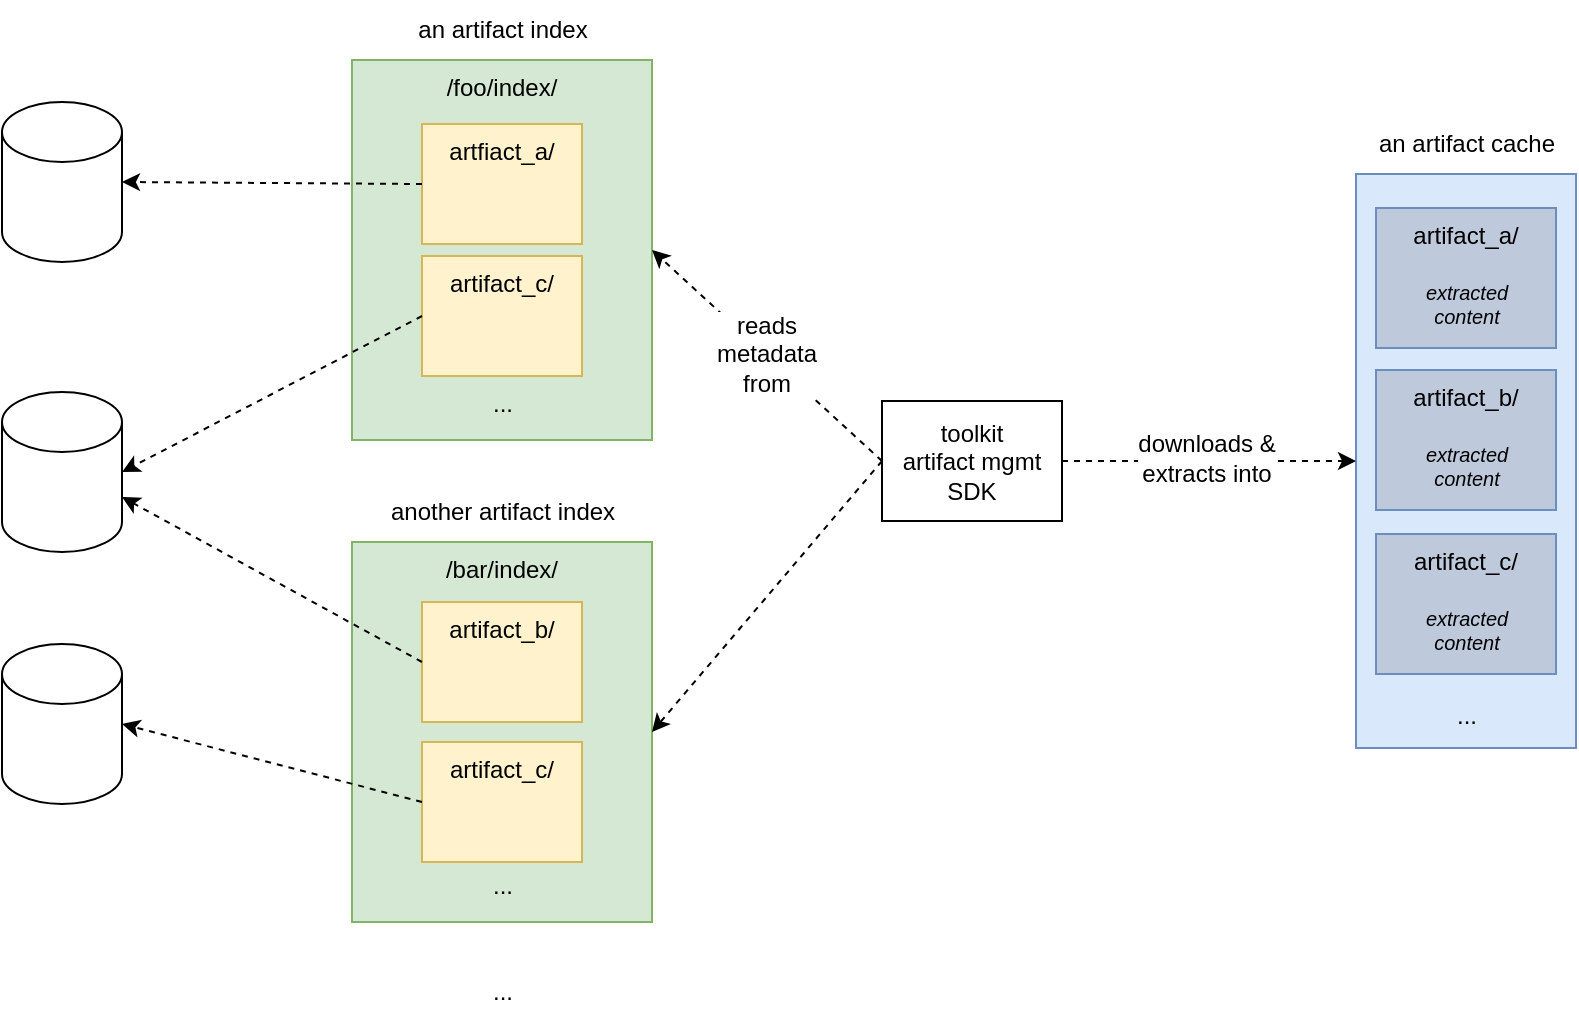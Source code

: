 <mxfile version="20.3.0" type="device"><diagram id="uD-RMPnPRatl6ZgYXZys" name="Page-1"><mxGraphModel dx="1425" dy="836" grid="1" gridSize="10" guides="1" tooltips="1" connect="1" arrows="1" fold="1" page="1" pageScale="1" pageWidth="1169" pageHeight="827" math="0" shadow="0"><root><mxCell id="0"/><mxCell id="1" parent="0"/><mxCell id="qRJux6UX2ljU27FtxMui-1" value="/foo/index/" style="rounded=0;whiteSpace=wrap;html=1;verticalAlign=top;align=center;labelBackgroundColor=none;fillColor=#d5e8d4;strokeColor=#82b366;" parent="1" vertex="1"><mxGeometry x="235" y="70" width="150" height="190" as="geometry"/></mxCell><mxCell id="qRJux6UX2ljU27FtxMui-2" value="artfiact_a/" style="rounded=0;whiteSpace=wrap;html=1;verticalAlign=top;align=center;fillColor=#fff2cc;strokeColor=#d6b656;" parent="1" vertex="1"><mxGeometry x="270" y="102" width="80" height="60" as="geometry"/></mxCell><mxCell id="qRJux6UX2ljU27FtxMui-3" value="artifact_c/" style="rounded=0;whiteSpace=wrap;html=1;verticalAlign=top;align=center;fillColor=#fff2cc;strokeColor=#d6b656;" parent="1" vertex="1"><mxGeometry x="270" y="168" width="80" height="60" as="geometry"/></mxCell><mxCell id="qRJux6UX2ljU27FtxMui-9" value="..." style="text;html=1;align=center;verticalAlign=middle;resizable=0;points=[];autosize=1;strokeColor=none;fillColor=none;" parent="1" vertex="1"><mxGeometry x="295" y="521" width="30" height="30" as="geometry"/></mxCell><mxCell id="qRJux6UX2ljU27FtxMui-10" value="/bar/index/" style="rounded=0;whiteSpace=wrap;verticalAlign=top;align=center;fillColor=#d5e8d4;strokeColor=#82b366;" parent="1" vertex="1"><mxGeometry x="235" y="311" width="150" height="190" as="geometry"/></mxCell><mxCell id="qRJux6UX2ljU27FtxMui-11" value="artifact_b/" style="rounded=0;whiteSpace=wrap;verticalAlign=top;align=center;fillColor=#fff2cc;strokeColor=#d6b656;" parent="1" vertex="1"><mxGeometry x="270" y="341" width="80" height="60" as="geometry"/></mxCell><mxCell id="qRJux6UX2ljU27FtxMui-12" value="artifact_c/" style="rounded=0;whiteSpace=wrap;verticalAlign=top;align=center;fillColor=#fff2cc;strokeColor=#d6b656;" parent="1" vertex="1"><mxGeometry x="270" y="411" width="80" height="60" as="geometry"/></mxCell><mxCell id="qRJux6UX2ljU27FtxMui-14" value="an artifact index" style="text;html=1;align=center;verticalAlign=middle;resizable=0;points=[];autosize=1;strokeColor=none;fillColor=none;" parent="1" vertex="1"><mxGeometry x="255" y="40" width="110" height="30" as="geometry"/></mxCell><mxCell id="qRJux6UX2ljU27FtxMui-16" value="toolkit&lt;br&gt;artifact mgmt&lt;br&gt;SDK" style="rounded=0;whiteSpace=wrap;html=1;" parent="1" vertex="1"><mxGeometry x="500" y="240.5" width="90" height="60" as="geometry"/></mxCell><mxCell id="qRJux6UX2ljU27FtxMui-17" value="" style="endArrow=classic;html=1;rounded=0;exitX=0;exitY=0.5;exitDx=0;exitDy=0;dashed=1;entryX=1;entryY=0.5;entryDx=0;entryDy=0;" parent="1" source="qRJux6UX2ljU27FtxMui-16" target="qRJux6UX2ljU27FtxMui-1" edge="1"><mxGeometry width="50" height="50" relative="1" as="geometry"><mxPoint x="355" y="380" as="sourcePoint"/><mxPoint x="430" y="226" as="targetPoint"/></mxGeometry></mxCell><mxCell id="qRJux6UX2ljU27FtxMui-63" value="reads&lt;br&gt;metadata&lt;br&gt;from&lt;br&gt;" style="edgeLabel;html=1;align=center;verticalAlign=middle;resizable=0;points=[];fontSize=12;fontColor=#000000;" parent="qRJux6UX2ljU27FtxMui-17" vertex="1" connectable="0"><mxGeometry x="0.02" relative="1" as="geometry"><mxPoint as="offset"/></mxGeometry></mxCell><mxCell id="qRJux6UX2ljU27FtxMui-18" value="" style="endArrow=classic;html=1;rounded=0;entryX=1;entryY=0.5;entryDx=0;entryDy=0;exitX=0;exitY=0.5;exitDx=0;exitDy=0;dashed=1;" parent="1" source="qRJux6UX2ljU27FtxMui-16" target="qRJux6UX2ljU27FtxMui-10" edge="1"><mxGeometry width="50" height="50" relative="1" as="geometry"><mxPoint x="545" y="150" as="sourcePoint"/><mxPoint x="490" y="340" as="targetPoint"/></mxGeometry></mxCell><mxCell id="qRJux6UX2ljU27FtxMui-21" value="" style="shape=cylinder3;whiteSpace=wrap;html=1;boundedLbl=1;backgroundOutline=1;size=15;" parent="1" vertex="1"><mxGeometry x="60" y="91" width="60" height="80" as="geometry"/></mxCell><mxCell id="qRJux6UX2ljU27FtxMui-22" value="" style="endArrow=classic;html=1;rounded=0;dashed=1;exitX=0;exitY=0.5;exitDx=0;exitDy=0;entryX=1;entryY=0.5;entryDx=0;entryDy=0;entryPerimeter=0;" parent="1" source="qRJux6UX2ljU27FtxMui-2" target="qRJux6UX2ljU27FtxMui-21" edge="1"><mxGeometry width="50" height="50" relative="1" as="geometry"><mxPoint x="200" y="372" as="sourcePoint"/><mxPoint x="240" y="322" as="targetPoint"/></mxGeometry></mxCell><mxCell id="qRJux6UX2ljU27FtxMui-23" value="" style="shape=cylinder3;whiteSpace=wrap;html=1;boundedLbl=1;backgroundOutline=1;size=15;" parent="1" vertex="1"><mxGeometry x="60" y="236" width="60" height="80" as="geometry"/></mxCell><mxCell id="qRJux6UX2ljU27FtxMui-24" value="" style="shape=cylinder3;whiteSpace=wrap;html=1;boundedLbl=1;backgroundOutline=1;size=15;" parent="1" vertex="1"><mxGeometry x="60" y="362" width="60" height="80" as="geometry"/></mxCell><mxCell id="qRJux6UX2ljU27FtxMui-26" value="" style="endArrow=classic;html=1;rounded=0;dashed=1;exitX=0;exitY=0.5;exitDx=0;exitDy=0;entryX=1;entryY=0.5;entryDx=0;entryDy=0;entryPerimeter=0;" parent="1" source="qRJux6UX2ljU27FtxMui-3" target="qRJux6UX2ljU27FtxMui-23" edge="1"><mxGeometry width="50" height="50" relative="1" as="geometry"><mxPoint x="410" y="442" as="sourcePoint"/><mxPoint x="460" y="392" as="targetPoint"/></mxGeometry></mxCell><mxCell id="qRJux6UX2ljU27FtxMui-27" value="" style="endArrow=classic;html=1;rounded=0;dashed=1;exitX=0;exitY=0.5;exitDx=0;exitDy=0;entryX=1;entryY=0;entryDx=0;entryDy=52.5;entryPerimeter=0;" parent="1" source="qRJux6UX2ljU27FtxMui-11" target="qRJux6UX2ljU27FtxMui-23" edge="1"><mxGeometry width="50" height="50" relative="1" as="geometry"><mxPoint x="470" y="336" as="sourcePoint"/><mxPoint x="503.7" y="386.35" as="targetPoint"/></mxGeometry></mxCell><mxCell id="qRJux6UX2ljU27FtxMui-28" value="" style="endArrow=classic;html=1;rounded=0;dashed=1;exitX=0;exitY=0.5;exitDx=0;exitDy=0;entryX=1;entryY=0.5;entryDx=0;entryDy=0;entryPerimeter=0;" parent="1" source="qRJux6UX2ljU27FtxMui-12" target="qRJux6UX2ljU27FtxMui-24" edge="1"><mxGeometry width="50" height="50" relative="1" as="geometry"><mxPoint x="640" y="336" as="sourcePoint"/><mxPoint x="546.3" y="386.35" as="targetPoint"/></mxGeometry></mxCell><mxCell id="qRJux6UX2ljU27FtxMui-33" value="..." style="text;html=1;align=center;verticalAlign=middle;resizable=0;points=[];autosize=1;strokeColor=none;fillColor=none;" parent="1" vertex="1"><mxGeometry x="295" y="468" width="30" height="30" as="geometry"/></mxCell><mxCell id="qRJux6UX2ljU27FtxMui-34" value="..." style="text;html=1;align=center;verticalAlign=middle;resizable=0;points=[];autosize=1;strokeColor=none;fillColor=none;" parent="1" vertex="1"><mxGeometry x="295" y="227" width="30" height="30" as="geometry"/></mxCell><mxCell id="qRJux6UX2ljU27FtxMui-35" value="" style="rounded=0;whiteSpace=wrap;html=1;labelBackgroundColor=none;fillColor=#dae8fc;strokeColor=#6c8ebf;" parent="1" vertex="1"><mxGeometry x="737" y="127" width="110" height="287" as="geometry"/></mxCell><mxCell id="qRJux6UX2ljU27FtxMui-37" value="another artifact index" style="text;html=1;align=center;verticalAlign=middle;resizable=0;points=[];autosize=1;strokeColor=none;fillColor=none;" parent="1" vertex="1"><mxGeometry x="240" y="281" width="140" height="30" as="geometry"/></mxCell><mxCell id="qRJux6UX2ljU27FtxMui-38" value="artifact_a/" style="rounded=0;whiteSpace=wrap;html=1;labelBackgroundColor=none;fillColor=#BECADB;strokeColor=#6c8ebf;verticalAlign=top;" parent="1" vertex="1"><mxGeometry x="747" y="144" width="90" height="70" as="geometry"/></mxCell><mxCell id="qRJux6UX2ljU27FtxMui-42" value="" style="endArrow=classic;html=1;rounded=0;dashed=1;exitX=1;exitY=0.5;exitDx=0;exitDy=0;entryX=0;entryY=0.5;entryDx=0;entryDy=0;" parent="1" source="qRJux6UX2ljU27FtxMui-16" target="qRJux6UX2ljU27FtxMui-35" edge="1"><mxGeometry width="50" height="50" relative="1" as="geometry"><mxPoint x="295" y="142" as="sourcePoint"/><mxPoint x="130" y="141" as="targetPoint"/></mxGeometry></mxCell><mxCell id="qRJux6UX2ljU27FtxMui-64" value="downloads &amp;amp;&lt;br&gt;extracts into" style="edgeLabel;html=1;align=center;verticalAlign=middle;resizable=0;points=[];fontSize=12;fontColor=#000000;" parent="qRJux6UX2ljU27FtxMui-42" vertex="1" connectable="0"><mxGeometry x="-0.021" y="2" relative="1" as="geometry"><mxPoint as="offset"/></mxGeometry></mxCell><mxCell id="qRJux6UX2ljU27FtxMui-53" value="..." style="text;html=1;align=center;verticalAlign=middle;resizable=0;points=[];autosize=1;strokeColor=none;fillColor=none;" parent="1" vertex="1"><mxGeometry x="777" y="383" width="30" height="30" as="geometry"/></mxCell><mxCell id="qRJux6UX2ljU27FtxMui-54" value="extracted&lt;br style=&quot;font-size: 10px;&quot;&gt;content" style="text;html=1;align=center;verticalAlign=middle;resizable=0;points=[];autosize=1;strokeColor=none;fillColor=none;fontColor=#000000;fontStyle=2;fontSize=10;" parent="1" vertex="1"><mxGeometry x="762" y="172" width="60" height="40" as="geometry"/></mxCell><mxCell id="qRJux6UX2ljU27FtxMui-56" value="artifact_b/" style="rounded=0;whiteSpace=wrap;html=1;labelBackgroundColor=none;fillColor=#BECADB;strokeColor=#6c8ebf;verticalAlign=top;" parent="1" vertex="1"><mxGeometry x="747" y="225" width="90" height="70" as="geometry"/></mxCell><mxCell id="qRJux6UX2ljU27FtxMui-57" value="extracted&lt;br style=&quot;font-size: 10px;&quot;&gt;content" style="text;html=1;align=center;verticalAlign=middle;resizable=0;points=[];autosize=1;strokeColor=none;fillColor=none;fontColor=#000000;fontStyle=2;fontSize=10;" parent="1" vertex="1"><mxGeometry x="762" y="253" width="60" height="40" as="geometry"/></mxCell><mxCell id="qRJux6UX2ljU27FtxMui-58" value="artifact_c/" style="rounded=0;whiteSpace=wrap;html=1;labelBackgroundColor=none;fillColor=#BECADB;strokeColor=#6c8ebf;verticalAlign=top;" parent="1" vertex="1"><mxGeometry x="747" y="307" width="90" height="70" as="geometry"/></mxCell><mxCell id="qRJux6UX2ljU27FtxMui-59" value="extracted&lt;br style=&quot;font-size: 10px;&quot;&gt;content" style="text;html=1;align=center;verticalAlign=middle;resizable=0;points=[];autosize=1;strokeColor=none;fillColor=none;fontColor=#000000;fontStyle=2;fontSize=10;" parent="1" vertex="1"><mxGeometry x="762" y="335" width="60" height="40" as="geometry"/></mxCell><mxCell id="qRJux6UX2ljU27FtxMui-62" value="an artifact cache" style="text;html=1;align=center;verticalAlign=middle;resizable=0;points=[];autosize=1;strokeColor=none;fillColor=none;" parent="1" vertex="1"><mxGeometry x="737" y="97" width="110" height="30" as="geometry"/></mxCell></root></mxGraphModel></diagram></mxfile>